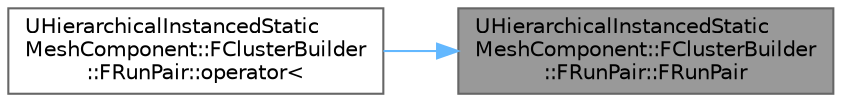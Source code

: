 digraph "UHierarchicalInstancedStaticMeshComponent::FClusterBuilder::FRunPair::FRunPair"
{
 // INTERACTIVE_SVG=YES
 // LATEX_PDF_SIZE
  bgcolor="transparent";
  edge [fontname=Helvetica,fontsize=10,labelfontname=Helvetica,labelfontsize=10];
  node [fontname=Helvetica,fontsize=10,shape=box,height=0.2,width=0.4];
  rankdir="RL";
  Node1 [id="Node000001",label="UHierarchicalInstancedStatic\lMeshComponent::FClusterBuilder\l::FRunPair::FRunPair",height=0.2,width=0.4,color="gray40", fillcolor="grey60", style="filled", fontcolor="black",tooltip=" "];
  Node1 -> Node2 [id="edge1_Node000001_Node000002",dir="back",color="steelblue1",style="solid",tooltip=" "];
  Node2 [id="Node000002",label="UHierarchicalInstancedStatic\lMeshComponent::FClusterBuilder\l::FRunPair::operator\<",height=0.2,width=0.4,color="grey40", fillcolor="white", style="filled",URL="$d8/d27/structUHierarchicalInstancedStaticMeshComponent_1_1FClusterBuilder_1_1FRunPair.html#ad65a3b34a8e2dab87243ba57d2081cd5",tooltip=" "];
}
